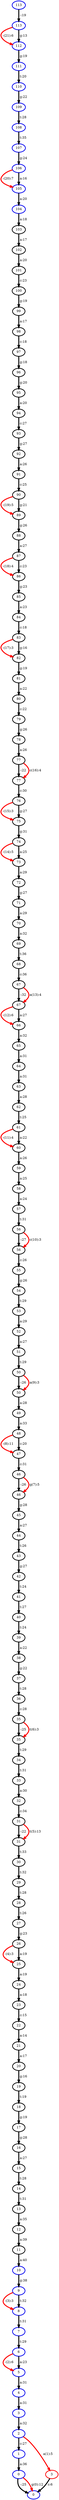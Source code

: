 digraph {
 0 [penwidth=3,label="0",color="blue2"]
 1 [penwidth=3,label="0",color="blue2"]
 2 [penwidth=3,label="1",color="blue2"]
 3 [penwidth=3,color="red"]
 4 [penwidth=3,label="2",color="blue2"]
 5 [penwidth=3,label="3",color="blue2"]
 6 [penwidth=3,label="4",color="blue2"]
 7 [penwidth=3,label="5",color="blue2"]
 8 [penwidth=3,label="6",color="blue2"]
 9 [penwidth=3,label="7",color="blue2"]
 10 [penwidth=3,label="8",color="blue2"]
 11 [penwidth=3,label="9",color="blue2"]
 12 [penwidth=3,label="10",color="blue2"]
 13 [penwidth=3,label="11",color="black"]
 14 [penwidth=3,label="12",color="black"]
 15 [penwidth=3,label="13",color="black"]
 16 [penwidth=3,label="14",color="black"]
 17 [penwidth=3,label="15",color="black"]
 18 [penwidth=3,label="16",color="black"]
 19 [penwidth=3,label="17",color="black"]
 20 [penwidth=3,label="18",color="black"]
 21 [penwidth=3,label="19",color="black"]
 22 [penwidth=3,label="20",color="black"]
 23 [penwidth=3,label="21",color="black"]
 24 [penwidth=3,label="22",color="black"]
 25 [penwidth=3,label="23",color="black"]
 26 [penwidth=3,label="24",color="black"]
 27 [penwidth=3,label="25",color="black"]
 28 [penwidth=3,label="26",color="black"]
 29 [penwidth=3,label="27",color="black"]
 30 [penwidth=3,label="28",color="black"]
 31 [penwidth=3,label="29",color="black"]
 32 [penwidth=3,label="30",color="black"]
 33 [penwidth=3,label="31",color="black"]
 34 [penwidth=3,label="31",color="black"]
 35 [penwidth=3,label="32",color="black"]
 36 [penwidth=3,label="33",color="black"]
 37 [penwidth=3,label="34",color="black"]
 38 [penwidth=3,label="35",color="black"]
 39 [penwidth=3,label="35",color="black"]
 40 [penwidth=3,label="36",color="black"]
 41 [penwidth=3,label="37",color="black"]
 42 [penwidth=3,label="38",color="black"]
 43 [penwidth=3,label="39",color="black"]
 44 [penwidth=3,label="40",color="black"]
 45 [penwidth=3,label="41",color="black"]
 46 [penwidth=3,label="42",color="black"]
 47 [penwidth=3,label="43",color="black"]
 48 [penwidth=3,label="44",color="black"]
 49 [penwidth=3,label="45",color="black"]
 50 [penwidth=3,label="46",color="black"]
 51 [penwidth=3,label="46",color="black"]
 52 [penwidth=3,label="47",color="black"]
 53 [penwidth=3,label="48",color="black"]
 54 [penwidth=3,label="49",color="black"]
 55 [penwidth=3,label="50",color="black"]
 56 [penwidth=3,label="50",color="black"]
 57 [penwidth=3,label="51",color="black"]
 58 [penwidth=3,label="52",color="black"]
 59 [penwidth=3,label="53",color="black"]
 60 [penwidth=3,label="54",color="black"]
 61 [penwidth=3,label="55",color="black"]
 62 [penwidth=3,label="56",color="black"]
 63 [penwidth=3,label="56",color="black"]
 64 [penwidth=3,label="57",color="black"]
 65 [penwidth=3,label="58",color="black"]
 66 [penwidth=3,label="59",color="black"]
 67 [penwidth=3,label="60",color="black"]
 68 [penwidth=3,label="61",color="black"]
 69 [penwidth=3,label="62",color="black"]
 70 [penwidth=3,label="63",color="black"]
 71 [penwidth=3,label="64",color="black"]
 72 [penwidth=3,label="65",color="black"]
 73 [penwidth=3,label="66",color="black"]
 74 [penwidth=3,label="67",color="black"]
 75 [penwidth=3,label="67",color="black"]
 76 [penwidth=3,label="68",color="black"]
 77 [penwidth=3,label="69",color="black"]
 78 [penwidth=3,label="70",color="black"]
 79 [penwidth=3,label="71",color="black"]
 80 [penwidth=3,label="72",color="black"]
 81 [penwidth=3,label="73",color="black"]
 82 [penwidth=3,label="74",color="black"]
 83 [penwidth=3,label="75",color="black"]
 84 [penwidth=3,label="76",color="black"]
 85 [penwidth=3,label="77",color="black"]
 86 [penwidth=3,label="77",color="black"]
 87 [penwidth=3,label="78",color="black"]
 88 [penwidth=3,label="79",color="black"]
 89 [penwidth=3,label="80",color="black"]
 90 [penwidth=3,label="81",color="black"]
 91 [penwidth=3,label="82",color="black"]
 92 [penwidth=3,label="83",color="black"]
 93 [penwidth=3,label="84",color="black"]
 94 [penwidth=3,label="85",color="black"]
 95 [penwidth=3,label="86",color="black"]
 96 [penwidth=3,label="87",color="black"]
 97 [penwidth=3,label="88",color="black"]
 98 [penwidth=3,label="89",color="black"]
 99 [penwidth=3,label="90",color="black"]
 100 [penwidth=3,label="91",color="black"]
 101 [penwidth=3,label="92",color="black"]
 102 [penwidth=3,label="93",color="black"]
 103 [penwidth=3,label="94",color="black"]
 104 [penwidth=3,label="95",color="black"]
 105 [penwidth=3,label="96",color="black"]
 106 [penwidth=3,label="97",color="black"]
 107 [penwidth=3,label="98",color="black"]
 108 [penwidth=3,label="99",color="black"]
 109 [penwidth=3,label="100",color="black"]
 110 [penwidth=3,label="101",color="black"]
 111 [penwidth=3,label="102",color="black"]
 112 [penwidth=3,label="103",color="black"]
 113 [penwidth=3,label="104",color="blue2"]
 114 [penwidth=3,label="105",color="blue2"]
 115 [penwidth=3,label="106",color="blue2"]
 116 [penwidth=3,label="107",color="blue2"]
 117 [penwidth=3,label="108",color="blue2"]
 118 [penwidth=3,label="109",color="blue2"]
 119 [penwidth=3,label="110",color="blue2"]
 120 [penwidth=3,label="111",color="blue2"]
 121 [penwidth=3,label="112",color="blue2"]
 122 [penwidth=3,label="113",color="blue2"]
 123 [penwidth=3,label="113",color="blue2"]
  1 -> 0[penwidth=4,weight=10,label=" -:25  ",color="black"]
  1 -> 0[penwidth=4,weight=1,label=" g(0):12",color="red"]
  2 -> 1[penwidth=4,weight=10,label=" a:36  ",color="black"]
  3 -> 0[penwidth=4,weight=10,label=" c:6  ",color="black"]
  4 -> 3[penwidth=4,weight=1,label=" a(1):5",color="red"]
  4 -> 2[penwidth=4,weight=10,label=" c:27  ",color="black"]
  5 -> 4[penwidth=4,weight=10,label=" a:32  ",color="black"]
  6 -> 5[penwidth=4,weight=10,label=" a:31  ",color="black"]
  7 -> 6[penwidth=4,weight=10,label=" a:31  ",color="black"]
  8 -> 7[penwidth=4,weight=1,label=" -(2):6",color="red"]
  8 -> 7[penwidth=4,weight=10,label=" a:23  ",color="black"]
  9 -> 8[penwidth=4,weight=10,label=" t:29  ",color="black"]
  10 -> 9[penwidth=4,weight=10,label=" t:31  ",color="black"]
  11 -> 10[penwidth=4,weight=1,label=" -(3):3",color="red"]
  11 -> 10[penwidth=4,weight=10,label=" t:32  ",color="black"]
  12 -> 11[penwidth=4,weight=10,label=" g:38  ",color="black"]
  13 -> 12[penwidth=4,weight=10,label=" a:40  ",color="black"]
  14 -> 13[penwidth=4,weight=10,label=" a:39  ",color="black"]
  15 -> 14[penwidth=4,weight=10,label=" a:35  ",color="black"]
  16 -> 15[penwidth=4,weight=10,label=" t:31  ",color="black"]
  17 -> 16[penwidth=4,weight=10,label=" t:28  ",color="black"]
  18 -> 17[penwidth=4,weight=10,label=" a:27  ",color="black"]
  19 -> 18[penwidth=4,weight=10,label=" g:28  ",color="black"]
  20 -> 19[penwidth=4,weight=10,label=" g:19  ",color="black"]
  21 -> 20[penwidth=4,weight=10,label=" t:19  ",color="black"]
  22 -> 21[penwidth=4,weight=10,label=" g:16  ",color="black"]
  23 -> 22[penwidth=4,weight=10,label=" a:17  ",color="black"]
  24 -> 23[penwidth=4,weight=10,label=" a:14  ",color="black"]
  25 -> 24[penwidth=4,weight=10,label=" c:15  ",color="black"]
  26 -> 25[penwidth=4,weight=10,label=" a:18  ",color="black"]
  27 -> 26[penwidth=4,weight=10,label=" a:19  ",color="black"]
  28 -> 27[penwidth=4,weight=1,label=" -(4):3",color="red"]
  28 -> 27[penwidth=4,weight=10,label=" a:19  ",color="black"]
  29 -> 28[penwidth=4,weight=10,label=" g:23  ",color="black"]
  30 -> 29[penwidth=4,weight=10,label=" t:26  ",color="black"]
  31 -> 30[penwidth=4,weight=10,label=" t:28  ",color="black"]
  32 -> 31[penwidth=4,weight=10,label=" t:32  ",color="black"]
  33 -> 32[penwidth=4,weight=10,label=" t:33  ",color="black"]
  34 -> 33[penwidth=4,weight=10,label=" -:22  ",color="black"]
  34 -> 33[penwidth=4,weight=1,label=" t(5):13",color="red"]
  35 -> 34[penwidth=4,weight=10,label=" c:34  ",color="black"]
  36 -> 35[penwidth=4,weight=10,label=" a:30  ",color="black"]
  37 -> 36[penwidth=4,weight=10,label=" t:31  ",color="black"]
  38 -> 37[penwidth=4,weight=10,label=" t:29  ",color="black"]
  39 -> 38[penwidth=4,weight=10,label=" -:25  ",color="black"]
  39 -> 38[penwidth=4,weight=1,label=" t(6):3",color="red"]
  40 -> 39[penwidth=4,weight=10,label=" c:28  ",color="black"]
  41 -> 40[penwidth=4,weight=10,label=" t:28  ",color="black"]
  42 -> 41[penwidth=4,weight=10,label=" g:22  ",color="black"]
  43 -> 42[penwidth=4,weight=10,label=" a:22  ",color="black"]
  44 -> 43[penwidth=4,weight=10,label=" t:24  ",color="black"]
  45 -> 44[penwidth=4,weight=10,label=" t:27  ",color="black"]
  46 -> 45[penwidth=4,weight=10,label=" t:24  ",color="black"]
  47 -> 46[penwidth=4,weight=10,label=" g:27  ",color="black"]
  48 -> 47[penwidth=4,weight=10,label=" t:26  ",color="black"]
  49 -> 48[penwidth=4,weight=10,label=" a:27  ",color="black"]
  50 -> 49[penwidth=4,weight=10,label=" g:28  ",color="black"]
  51 -> 50[penwidth=4,weight=10,label=" -:26  ",color="black"]
  51 -> 50[penwidth=4,weight=1,label=" g(7):5",color="red"]
  52 -> 51[penwidth=4,weight=10,label=" c:31  ",color="black"]
  53 -> 52[penwidth=4,weight=1,label=" -(8):11",color="red"]
  53 -> 52[penwidth=4,weight=10,label=" c:20  ",color="black"]
  54 -> 53[penwidth=4,weight=10,label=" a:33  ",color="black"]
  55 -> 54[penwidth=4,weight=10,label=" a:28  ",color="black"]
  56 -> 55[penwidth=4,weight=10,label=" -:26  ",color="black"]
  56 -> 55[penwidth=4,weight=1,label=" a(9):3",color="red"]
  57 -> 56[penwidth=4,weight=10,label=" t:29  ",color="black"]
  58 -> 57[penwidth=4,weight=10,label=" a:27  ",color="black"]
  59 -> 58[penwidth=4,weight=10,label=" a:29  ",color="black"]
  60 -> 59[penwidth=4,weight=10,label=" t:29  ",color="black"]
  61 -> 60[penwidth=4,weight=10,label=" g:26  ",color="black"]
  62 -> 61[penwidth=4,weight=10,label=" c:26  ",color="black"]
  63 -> 62[penwidth=4,weight=10,label=" -:27  ",color="black"]
  63 -> 62[penwidth=4,weight=1,label=" c(10):3",color="red"]
  64 -> 63[penwidth=4,weight=10,label=" t:31  ",color="black"]
  65 -> 64[penwidth=4,weight=10,label=" a:24  ",color="black"]
  66 -> 65[penwidth=4,weight=10,label=" a:25  ",color="black"]
  67 -> 66[penwidth=4,weight=10,label=" a:26  ",color="black"]
  68 -> 67[penwidth=4,weight=1,label=" -(11):4",color="red"]
  68 -> 67[penwidth=4,weight=10,label=" a:22  ",color="black"]
  69 -> 68[penwidth=4,weight=10,label=" t:25  ",color="black"]
  70 -> 69[penwidth=4,weight=10,label=" a:28  ",color="black"]
  71 -> 70[penwidth=4,weight=10,label=" a:31  ",color="black"]
  72 -> 71[penwidth=4,weight=10,label=" a:31  ",color="black"]
  73 -> 72[penwidth=4,weight=10,label=" a:32  ",color="black"]
  74 -> 73[penwidth=4,weight=1,label=" -(12):6",color="red"]
  74 -> 73[penwidth=4,weight=10,label=" a:27  ",color="black"]
  75 -> 74[penwidth=4,weight=10,label=" -:32  ",color="black"]
  75 -> 74[penwidth=4,weight=1,label=" a(13):4",color="red"]
  76 -> 75[penwidth=4,weight=10,label=" c:36  ",color="black"]
  77 -> 76[penwidth=4,weight=10,label=" t:36  ",color="black"]
  78 -> 77[penwidth=4,weight=10,label=" a:32  ",color="black"]
  79 -> 78[penwidth=4,weight=10,label=" a:29  ",color="black"]
  80 -> 79[penwidth=4,weight=10,label=" g:27  ",color="black"]
  81 -> 80[penwidth=4,weight=10,label=" a:29  ",color="black"]
  82 -> 81[penwidth=4,weight=1,label=" -(14):5",color="red"]
  82 -> 81[penwidth=4,weight=10,label=" a:25  ",color="black"]
  83 -> 82[penwidth=4,weight=10,label=" g:31  ",color="black"]
  84 -> 83[penwidth=4,weight=1,label=" -(15):3",color="red"]
  84 -> 83[penwidth=4,weight=10,label=" g:27  ",color="black"]
  85 -> 84[penwidth=4,weight=10,label=" c:30  ",color="black"]
  86 -> 85[penwidth=4,weight=10,label=" -:22  ",color="black"]
  86 -> 85[penwidth=4,weight=1,label=" c(16):4",color="red"]
  87 -> 86[penwidth=4,weight=10,label=" a:26  ",color="black"]
  88 -> 87[penwidth=4,weight=10,label=" g:26  ",color="black"]
  89 -> 88[penwidth=4,weight=10,label=" c:22  ",color="black"]
  90 -> 89[penwidth=4,weight=10,label=" a:22  ",color="black"]
  91 -> 90[penwidth=4,weight=10,label=" g:19  ",color="black"]
  92 -> 91[penwidth=4,weight=1,label=" -(17):3",color="red"]
  92 -> 91[penwidth=4,weight=10,label=" g:16  ",color="black"]
  93 -> 92[penwidth=4,weight=10,label=" c:18  ",color="black"]
  94 -> 93[penwidth=4,weight=10,label=" a:23  ",color="black"]
  95 -> 94[penwidth=4,weight=10,label=" g:23  ",color="black"]
  96 -> 95[penwidth=4,weight=1,label=" -(18):4",color="red"]
  96 -> 95[penwidth=4,weight=10,label=" c:23  ",color="black"]
  97 -> 96[penwidth=4,weight=10,label=" a:27  ",color="black"]
  98 -> 97[penwidth=4,weight=10,label=" g:26  ",color="black"]
  99 -> 98[penwidth=4,weight=1,label=" -(19):5",color="red"]
  99 -> 98[penwidth=4,weight=10,label=" g:21  ",color="black"]
  100 -> 99[penwidth=4,weight=10,label=" c:25  ",color="black"]
  101 -> 100[penwidth=4,weight=10,label=" a:26  ",color="black"]
  102 -> 101[penwidth=4,weight=10,label=" g:27  ",color="black"]
  103 -> 102[penwidth=4,weight=10,label=" c:27  ",color="black"]
  104 -> 103[penwidth=4,weight=10,label=" a:20  ",color="black"]
  105 -> 104[penwidth=4,weight=10,label=" g:20  ",color="black"]
  106 -> 105[penwidth=4,weight=10,label=" g:18  ",color="black"]
  107 -> 106[penwidth=4,weight=10,label=" c:18  ",color="black"]
  108 -> 107[penwidth=4,weight=10,label=" a:17  ",color="black"]
  109 -> 108[penwidth=4,weight=10,label=" g:19  ",color="black"]
  110 -> 109[penwidth=4,weight=10,label=" c:23  ",color="black"]
  111 -> 110[penwidth=4,weight=10,label=" a:20  ",color="black"]
  112 -> 111[penwidth=4,weight=10,label=" a:17  ",color="black"]
  113 -> 112[penwidth=4,weight=10,label=" a:18  ",color="black"]
  114 -> 113[penwidth=4,weight=10,label=" a:20  ",color="black"]
  115 -> 114[penwidth=4,weight=1,label=" -(20):7",color="red"]
  115 -> 114[penwidth=4,weight=10,label=" a:16  ",color="black"]
  116 -> 115[penwidth=4,weight=10,label=" g:24  ",color="black"]
  117 -> 116[penwidth=4,weight=10,label=" t:35  ",color="black"]
  118 -> 117[penwidth=4,weight=10,label=" t:28  ",color="black"]
  119 -> 118[penwidth=4,weight=10,label=" g:22  ",color="black"]
  120 -> 119[penwidth=4,weight=10,label=" t:20  ",color="black"]
  121 -> 120[penwidth=4,weight=10,label=" g:19  ",color="black"]
  122 -> 121[penwidth=4,weight=1,label=" -(21):6",color="red"]
  122 -> 121[penwidth=4,weight=10,label=" g:13  ",color="black"]
  123 -> 122[penwidth=4,weight=10,label=" -:19  ",color="black"]
}
